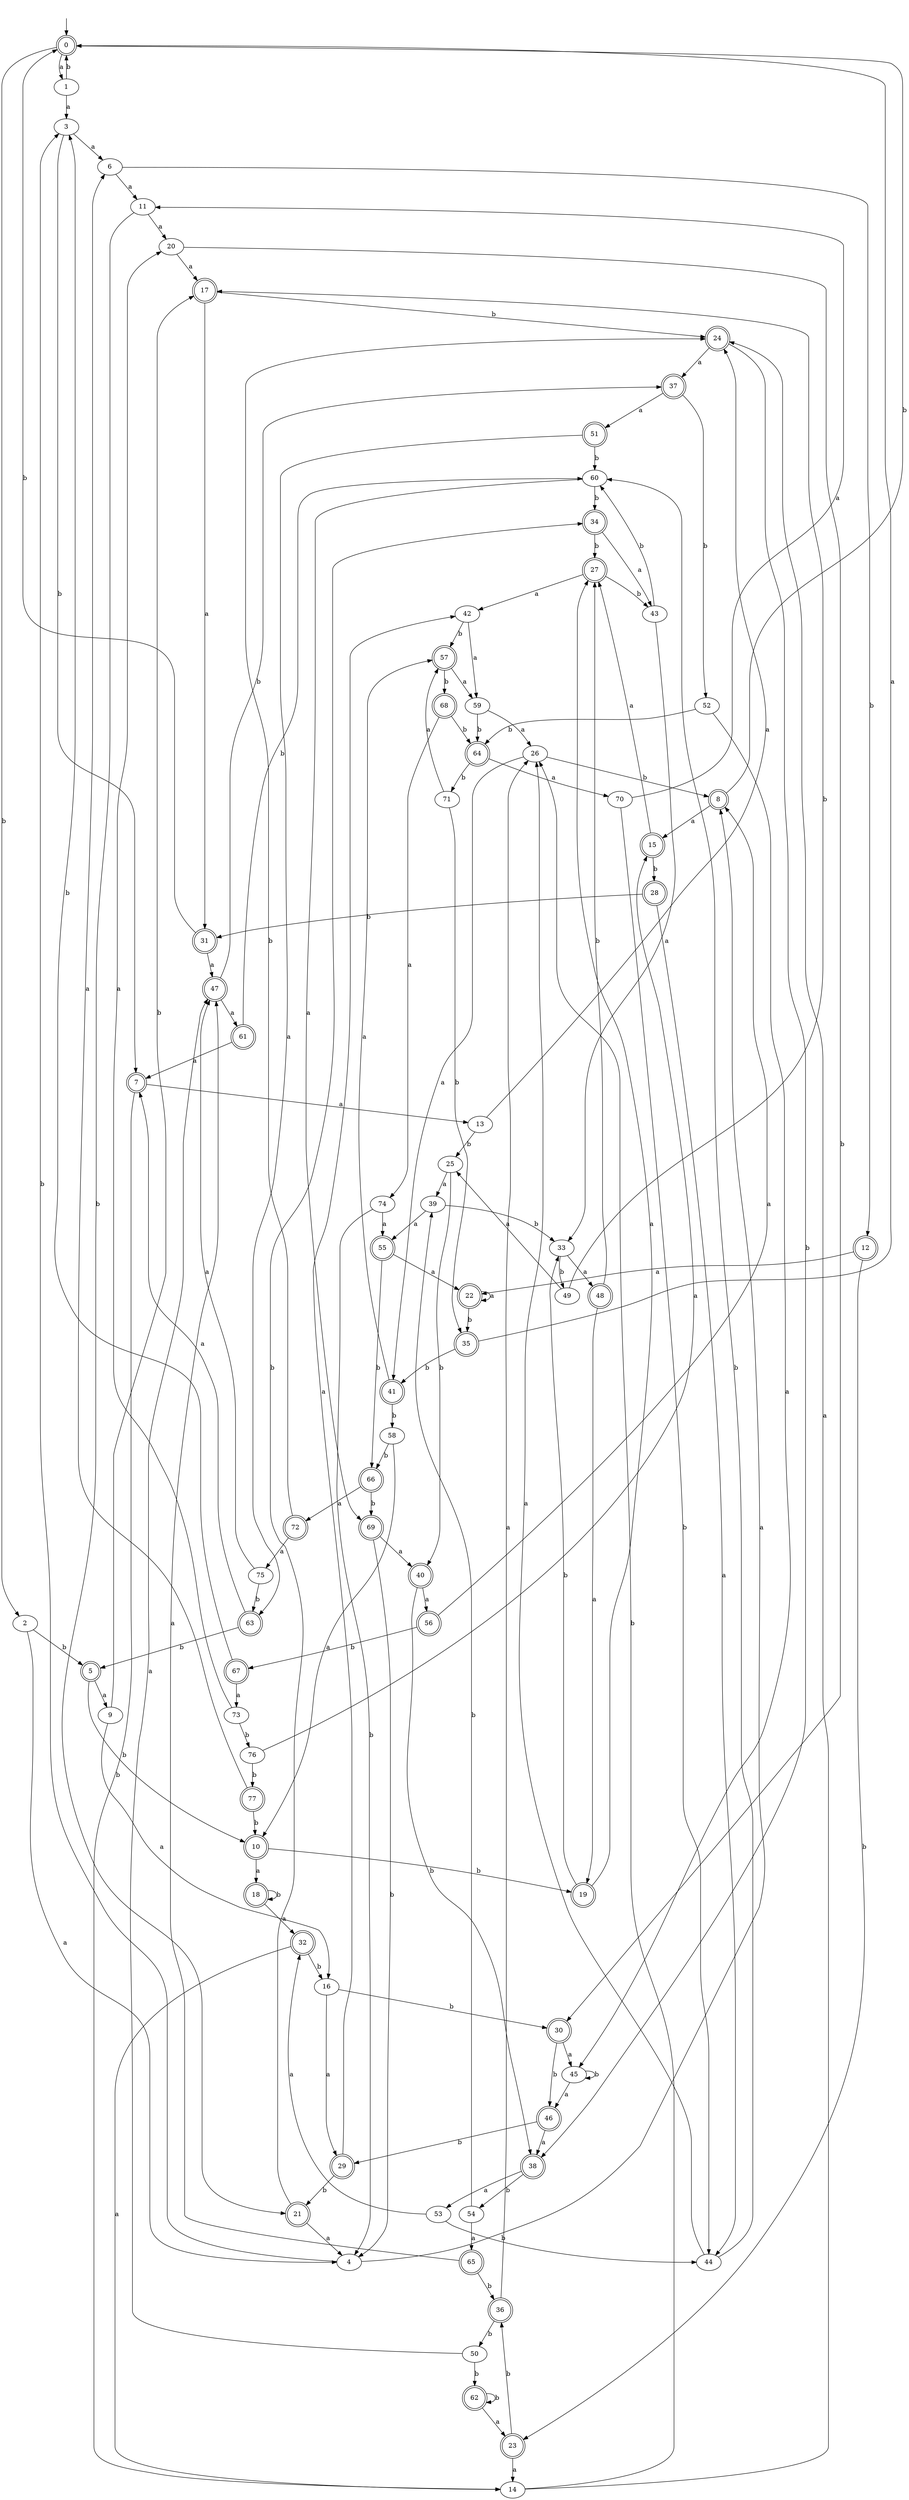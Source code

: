 digraph RandomDFA {
  __start0 [label="", shape=none];
  __start0 -> 0 [label=""];
  0 [shape=circle] [shape=doublecircle]
  0 -> 1 [label="a"]
  0 -> 2 [label="b"]
  1
  1 -> 3 [label="a"]
  1 -> 0 [label="b"]
  2
  2 -> 4 [label="a"]
  2 -> 5 [label="b"]
  3
  3 -> 6 [label="a"]
  3 -> 7 [label="b"]
  4
  4 -> 8 [label="a"]
  4 -> 3 [label="b"]
  5 [shape=doublecircle]
  5 -> 9 [label="a"]
  5 -> 10 [label="b"]
  6
  6 -> 11 [label="a"]
  6 -> 12 [label="b"]
  7 [shape=doublecircle]
  7 -> 13 [label="a"]
  7 -> 14 [label="b"]
  8 [shape=doublecircle]
  8 -> 15 [label="a"]
  8 -> 0 [label="b"]
  9
  9 -> 16 [label="a"]
  9 -> 17 [label="b"]
  10 [shape=doublecircle]
  10 -> 18 [label="a"]
  10 -> 19 [label="b"]
  11
  11 -> 20 [label="a"]
  11 -> 21 [label="b"]
  12 [shape=doublecircle]
  12 -> 22 [label="a"]
  12 -> 23 [label="b"]
  13
  13 -> 24 [label="a"]
  13 -> 25 [label="b"]
  14
  14 -> 24 [label="a"]
  14 -> 26 [label="b"]
  15 [shape=doublecircle]
  15 -> 27 [label="a"]
  15 -> 28 [label="b"]
  16
  16 -> 29 [label="a"]
  16 -> 30 [label="b"]
  17 [shape=doublecircle]
  17 -> 31 [label="a"]
  17 -> 24 [label="b"]
  18 [shape=doublecircle]
  18 -> 32 [label="a"]
  18 -> 18 [label="b"]
  19 [shape=doublecircle]
  19 -> 27 [label="a"]
  19 -> 33 [label="b"]
  20
  20 -> 17 [label="a"]
  20 -> 30 [label="b"]
  21 [shape=doublecircle]
  21 -> 4 [label="a"]
  21 -> 34 [label="b"]
  22 [shape=doublecircle]
  22 -> 22 [label="a"]
  22 -> 35 [label="b"]
  23 [shape=doublecircle]
  23 -> 14 [label="a"]
  23 -> 36 [label="b"]
  24 [shape=doublecircle]
  24 -> 37 [label="a"]
  24 -> 38 [label="b"]
  25
  25 -> 39 [label="a"]
  25 -> 40 [label="b"]
  26
  26 -> 41 [label="a"]
  26 -> 8 [label="b"]
  27 [shape=doublecircle]
  27 -> 42 [label="a"]
  27 -> 43 [label="b"]
  28 [shape=doublecircle]
  28 -> 44 [label="a"]
  28 -> 31 [label="b"]
  29 [shape=doublecircle]
  29 -> 42 [label="a"]
  29 -> 21 [label="b"]
  30 [shape=doublecircle]
  30 -> 45 [label="a"]
  30 -> 46 [label="b"]
  31 [shape=doublecircle]
  31 -> 47 [label="a"]
  31 -> 0 [label="b"]
  32 [shape=doublecircle]
  32 -> 14 [label="a"]
  32 -> 16 [label="b"]
  33
  33 -> 48 [label="a"]
  33 -> 49 [label="b"]
  34 [shape=doublecircle]
  34 -> 43 [label="a"]
  34 -> 27 [label="b"]
  35 [shape=doublecircle]
  35 -> 0 [label="a"]
  35 -> 41 [label="b"]
  36 [shape=doublecircle]
  36 -> 26 [label="a"]
  36 -> 50 [label="b"]
  37 [shape=doublecircle]
  37 -> 51 [label="a"]
  37 -> 52 [label="b"]
  38 [shape=doublecircle]
  38 -> 53 [label="a"]
  38 -> 54 [label="b"]
  39
  39 -> 55 [label="a"]
  39 -> 33 [label="b"]
  40 [shape=doublecircle]
  40 -> 56 [label="a"]
  40 -> 38 [label="b"]
  41 [shape=doublecircle]
  41 -> 57 [label="a"]
  41 -> 58 [label="b"]
  42
  42 -> 59 [label="a"]
  42 -> 57 [label="b"]
  43
  43 -> 33 [label="a"]
  43 -> 60 [label="b"]
  44
  44 -> 26 [label="a"]
  44 -> 60 [label="b"]
  45
  45 -> 46 [label="a"]
  45 -> 45 [label="b"]
  46 [shape=doublecircle]
  46 -> 38 [label="a"]
  46 -> 29 [label="b"]
  47 [shape=doublecircle]
  47 -> 61 [label="a"]
  47 -> 37 [label="b"]
  48 [shape=doublecircle]
  48 -> 19 [label="a"]
  48 -> 27 [label="b"]
  49
  49 -> 25 [label="a"]
  49 -> 17 [label="b"]
  50
  50 -> 47 [label="a"]
  50 -> 62 [label="b"]
  51 [shape=doublecircle]
  51 -> 63 [label="a"]
  51 -> 60 [label="b"]
  52
  52 -> 45 [label="a"]
  52 -> 64 [label="b"]
  53
  53 -> 32 [label="a"]
  53 -> 44 [label="b"]
  54
  54 -> 65 [label="a"]
  54 -> 39 [label="b"]
  55 [shape=doublecircle]
  55 -> 22 [label="a"]
  55 -> 66 [label="b"]
  56 [shape=doublecircle]
  56 -> 8 [label="a"]
  56 -> 67 [label="b"]
  57 [shape=doublecircle]
  57 -> 59 [label="a"]
  57 -> 68 [label="b"]
  58
  58 -> 10 [label="a"]
  58 -> 66 [label="b"]
  59
  59 -> 26 [label="a"]
  59 -> 64 [label="b"]
  60
  60 -> 69 [label="a"]
  60 -> 34 [label="b"]
  61 [shape=doublecircle]
  61 -> 7 [label="a"]
  61 -> 60 [label="b"]
  62 [shape=doublecircle]
  62 -> 23 [label="a"]
  62 -> 62 [label="b"]
  63 [shape=doublecircle]
  63 -> 7 [label="a"]
  63 -> 5 [label="b"]
  64 [shape=doublecircle]
  64 -> 70 [label="a"]
  64 -> 71 [label="b"]
  65 [shape=doublecircle]
  65 -> 47 [label="a"]
  65 -> 36 [label="b"]
  66 [shape=doublecircle]
  66 -> 72 [label="a"]
  66 -> 69 [label="b"]
  67 [shape=doublecircle]
  67 -> 73 [label="a"]
  67 -> 3 [label="b"]
  68 [shape=doublecircle]
  68 -> 74 [label="a"]
  68 -> 64 [label="b"]
  69 [shape=doublecircle]
  69 -> 40 [label="a"]
  69 -> 4 [label="b"]
  70
  70 -> 11 [label="a"]
  70 -> 44 [label="b"]
  71
  71 -> 57 [label="a"]
  71 -> 35 [label="b"]
  72 [shape=doublecircle]
  72 -> 75 [label="a"]
  72 -> 24 [label="b"]
  73
  73 -> 20 [label="a"]
  73 -> 76 [label="b"]
  74
  74 -> 55 [label="a"]
  74 -> 4 [label="b"]
  75
  75 -> 47 [label="a"]
  75 -> 63 [label="b"]
  76
  76 -> 15 [label="a"]
  76 -> 77 [label="b"]
  77 [shape=doublecircle]
  77 -> 6 [label="a"]
  77 -> 10 [label="b"]
}
